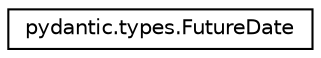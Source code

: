 digraph "Graphical Class Hierarchy"
{
 // LATEX_PDF_SIZE
  edge [fontname="Helvetica",fontsize="10",labelfontname="Helvetica",labelfontsize="10"];
  node [fontname="Helvetica",fontsize="10",shape=record];
  rankdir="LR";
  Node0 [label="pydantic.types.FutureDate",height=0.2,width=0.4,color="black", fillcolor="white", style="filled",URL="$classpydantic_1_1types_1_1FutureDate.html",tooltip=" "];
}
